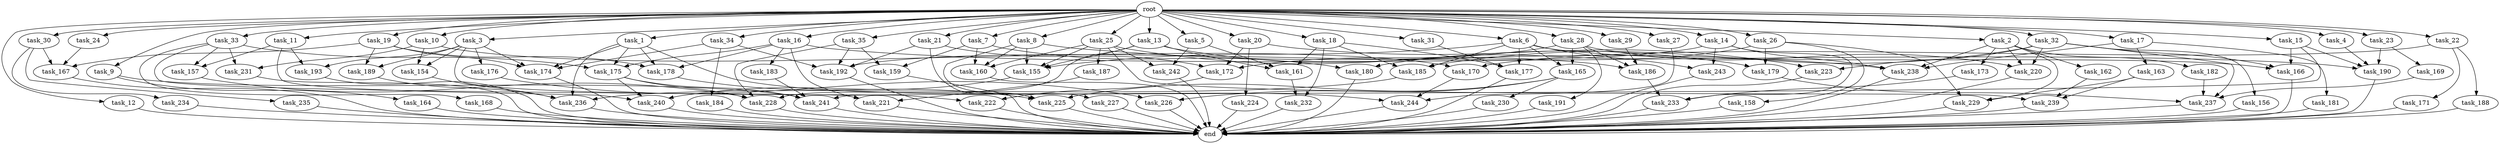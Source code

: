 digraph G {
  task_12 [size="2.048000"];
  task_160 [size="2491081031.680000"];
  task_19 [size="2.048000"];
  task_180 [size="773094113.280000"];
  root [size="0.000000"];
  task_10 [size="2.048000"];
  task_168 [size="429496729.600000"];
  task_18 [size="2.048000"];
  task_189 [size="1821066133.504000"];
  task_183 [size="429496729.600000"];
  task_161 [size="1408749273.088000"];
  task_4 [size="2.048000"];
  task_154 [size="1821066133.504000"];
  task_33 [size="2.048000"];
  task_235 [size="1717986918.400000"];
  task_234 [size="1717986918.400000"];
  task_8 [size="2.048000"];
  task_15 [size="2.048000"];
  task_5 [size="2.048000"];
  end [size="0.000000"];
  task_228 [size="2130303778.816000"];
  task_191 [size="618475290.624000"];
  task_27 [size="2.048000"];
  task_169 [size="1099511627.776000"];
  task_167 [size="2576980377.600000"];
  task_14 [size="2.048000"];
  task_21 [size="2.048000"];
  task_241 [size="1958505086.976000"];
  task_16 [size="2.048000"];
  task_222 [size="2783138807.808000"];
  task_7 [size="2.048000"];
  task_242 [size="309237645.312000"];
  task_227 [size="1717986918.400000"];
  task_225 [size="1185410973.696000"];
  task_221 [size="1700807049.216000"];
  task_26 [size="2.048000"];
  task_177 [size="1322849927.168000"];
  task_239 [size="2164663517.184000"];
  task_17 [size="2.048000"];
  task_193 [size="2783138807.808000"];
  task_158 [size="154618822.656000"];
  task_229 [size="841813590.016000"];
  task_30 [size="2.048000"];
  task_172 [size="1735166787.584000"];
  task_164 [size="274877906.944000"];
  task_226 [size="549755813.888000"];
  task_174 [size="2714419331.072000"];
  task_171 [size="618475290.624000"];
  task_165 [size="773094113.280000"];
  task_179 [size="309237645.312000"];
  task_175 [size="1133871366.144000"];
  task_223 [size="893353197.568000"];
  task_192 [size="4569845202.944000"];
  task_231 [size="858993459.200000"];
  task_220 [size="1305670057.984000"];
  task_166 [size="1202590842.880000"];
  task_31 [size="2.048000"];
  task_170 [size="1047972020.224000"];
  task_2 [size="2.048000"];
  task_237 [size="5772436045.824000"];
  task_35 [size="2.048000"];
  task_3 [size="2.048000"];
  task_187 [size="154618822.656000"];
  task_230 [size="274877906.944000"];
  task_181 [size="618475290.624000"];
  task_162 [size="68719476.736000"];
  task_232 [size="1168231104.512000"];
  task_184 [size="618475290.624000"];
  task_22 [size="2.048000"];
  task_159 [size="2010044694.528000"];
  task_25 [size="2.048000"];
  task_29 [size="2.048000"];
  task_244 [size="1821066133.504000"];
  task_28 [size="2.048000"];
  task_176 [size="1391569403.904000"];
  task_163 [size="618475290.624000"];
  task_182 [size="68719476.736000"];
  task_233 [size="3659312136.192000"];
  task_23 [size="2.048000"];
  task_190 [size="2113123909.632000"];
  task_224 [size="274877906.944000"];
  task_6 [size="2.048000"];
  task_32 [size="2.048000"];
  task_188 [size="618475290.624000"];
  task_20 [size="2.048000"];
  task_243 [size="1872605741.056000"];
  task_238 [size="4123168604.160000"];
  task_9 [size="2.048000"];
  task_236 [size="3934190043.136000"];
  task_155 [size="2181843386.368000"];
  task_1 [size="2.048000"];
  task_185 [size="1872605741.056000"];
  task_156 [size="618475290.624000"];
  task_186 [size="841813590.016000"];
  task_34 [size="2.048000"];
  task_240 [size="2645699854.336000"];
  task_173 [size="68719476.736000"];
  task_157 [size="1821066133.504000"];
  task_178 [size="1133871366.144000"];
  task_13 [size="2.048000"];
  task_24 [size="2.048000"];
  task_11 [size="2.048000"];

  task_12 -> end [size="1.000000"];
  task_160 -> end [size="1.000000"];
  task_19 -> task_167 [size="209715200.000000"];
  task_19 -> task_174 [size="209715200.000000"];
  task_19 -> task_189 [size="209715200.000000"];
  task_19 -> task_178 [size="209715200.000000"];
  task_180 -> end [size="1.000000"];
  root -> task_12 [size="1.000000"];
  root -> task_35 [size="1.000000"];
  root -> task_14 [size="1.000000"];
  root -> task_21 [size="1.000000"];
  root -> task_6 [size="1.000000"];
  root -> task_32 [size="1.000000"];
  root -> task_19 [size="1.000000"];
  root -> task_20 [size="1.000000"];
  root -> task_16 [size="1.000000"];
  root -> task_9 [size="1.000000"];
  root -> task_31 [size="1.000000"];
  root -> task_10 [size="1.000000"];
  root -> task_1 [size="1.000000"];
  root -> task_18 [size="1.000000"];
  root -> task_5 [size="1.000000"];
  root -> task_2 [size="1.000000"];
  root -> task_4 [size="1.000000"];
  root -> task_27 [size="1.000000"];
  root -> task_23 [size="1.000000"];
  root -> task_3 [size="1.000000"];
  root -> task_26 [size="1.000000"];
  root -> task_7 [size="1.000000"];
  root -> task_34 [size="1.000000"];
  root -> task_17 [size="1.000000"];
  root -> task_33 [size="1.000000"];
  root -> task_15 [size="1.000000"];
  root -> task_22 [size="1.000000"];
  root -> task_29 [size="1.000000"];
  root -> task_8 [size="1.000000"];
  root -> task_30 [size="1.000000"];
  root -> task_13 [size="1.000000"];
  root -> task_25 [size="1.000000"];
  root -> task_24 [size="1.000000"];
  root -> task_11 [size="1.000000"];
  root -> task_28 [size="1.000000"];
  task_10 -> task_170 [size="209715200.000000"];
  task_10 -> task_154 [size="209715200.000000"];
  task_10 -> task_231 [size="209715200.000000"];
  task_168 -> end [size="1.000000"];
  task_18 -> task_177 [size="536870912.000000"];
  task_18 -> task_161 [size="536870912.000000"];
  task_18 -> task_185 [size="536870912.000000"];
  task_18 -> task_232 [size="536870912.000000"];
  task_189 -> task_236 [size="536870912.000000"];
  task_183 -> task_241 [size="536870912.000000"];
  task_161 -> task_232 [size="33554432.000000"];
  task_4 -> task_190 [size="75497472.000000"];
  task_154 -> task_236 [size="411041792.000000"];
  task_33 -> task_175 [size="209715200.000000"];
  task_33 -> task_168 [size="209715200.000000"];
  task_33 -> task_157 [size="209715200.000000"];
  task_33 -> task_221 [size="209715200.000000"];
  task_33 -> task_231 [size="209715200.000000"];
  task_235 -> end [size="1.000000"];
  task_234 -> end [size="1.000000"];
  task_8 -> task_155 [size="838860800.000000"];
  task_8 -> task_227 [size="838860800.000000"];
  task_8 -> task_160 [size="838860800.000000"];
  task_8 -> task_238 [size="838860800.000000"];
  task_15 -> task_190 [size="209715200.000000"];
  task_15 -> task_241 [size="209715200.000000"];
  task_15 -> task_166 [size="209715200.000000"];
  task_5 -> task_161 [size="75497472.000000"];
  task_5 -> task_242 [size="75497472.000000"];
  task_228 -> end [size="1.000000"];
  task_191 -> end [size="1.000000"];
  task_27 -> task_244 [size="679477248.000000"];
  task_169 -> task_237 [size="838860800.000000"];
  task_167 -> end [size="1.000000"];
  task_14 -> task_192 [size="838860800.000000"];
  task_14 -> task_243 [size="838860800.000000"];
  task_14 -> task_233 [size="838860800.000000"];
  task_14 -> task_238 [size="838860800.000000"];
  task_21 -> task_172 [size="411041792.000000"];
  task_21 -> task_192 [size="411041792.000000"];
  task_21 -> task_225 [size="411041792.000000"];
  task_241 -> end [size="1.000000"];
  task_16 -> task_183 [size="209715200.000000"];
  task_16 -> task_175 [size="209715200.000000"];
  task_16 -> task_178 [size="209715200.000000"];
  task_16 -> task_221 [size="209715200.000000"];
  task_16 -> task_190 [size="209715200.000000"];
  task_222 -> end [size="1.000000"];
  task_7 -> task_180 [size="301989888.000000"];
  task_7 -> task_160 [size="301989888.000000"];
  task_7 -> task_159 [size="301989888.000000"];
  task_242 -> end [size="1.000000"];
  task_227 -> end [size="1.000000"];
  task_225 -> end [size="1.000000"];
  task_221 -> end [size="1.000000"];
  task_26 -> task_180 [size="75497472.000000"];
  task_26 -> task_158 [size="75497472.000000"];
  task_26 -> task_229 [size="75497472.000000"];
  task_26 -> task_179 [size="75497472.000000"];
  task_177 -> end [size="1.000000"];
  task_239 -> end [size="1.000000"];
  task_17 -> task_163 [size="301989888.000000"];
  task_17 -> task_238 [size="301989888.000000"];
  task_17 -> task_181 [size="301989888.000000"];
  task_193 -> end [size="1.000000"];
  task_158 -> end [size="1.000000"];
  task_229 -> end [size="1.000000"];
  task_30 -> task_235 [size="838860800.000000"];
  task_30 -> task_234 [size="838860800.000000"];
  task_30 -> task_167 [size="838860800.000000"];
  task_172 -> task_222 [size="679477248.000000"];
  task_164 -> end [size="1.000000"];
  task_226 -> end [size="1.000000"];
  task_174 -> end [size="1.000000"];
  task_171 -> end [size="1.000000"];
  task_165 -> task_230 [size="134217728.000000"];
  task_165 -> task_226 [size="134217728.000000"];
  task_165 -> task_225 [size="134217728.000000"];
  task_179 -> task_237 [size="838860800.000000"];
  task_175 -> task_240 [size="75497472.000000"];
  task_175 -> task_241 [size="75497472.000000"];
  task_175 -> task_228 [size="75497472.000000"];
  task_223 -> end [size="1.000000"];
  task_192 -> end [size="1.000000"];
  task_231 -> end [size="1.000000"];
  task_220 -> end [size="1.000000"];
  task_166 -> end [size="1.000000"];
  task_31 -> task_177 [size="33554432.000000"];
  task_170 -> task_244 [size="75497472.000000"];
  task_2 -> task_182 [size="33554432.000000"];
  task_2 -> task_220 [size="33554432.000000"];
  task_2 -> task_173 [size="33554432.000000"];
  task_2 -> task_238 [size="33554432.000000"];
  task_2 -> task_162 [size="33554432.000000"];
  task_2 -> task_229 [size="33554432.000000"];
  task_237 -> end [size="1.000000"];
  task_35 -> task_192 [size="679477248.000000"];
  task_35 -> task_228 [size="679477248.000000"];
  task_35 -> task_159 [size="679477248.000000"];
  task_3 -> task_222 [size="679477248.000000"];
  task_3 -> task_174 [size="679477248.000000"];
  task_3 -> task_193 [size="679477248.000000"];
  task_3 -> task_154 [size="679477248.000000"];
  task_3 -> task_189 [size="679477248.000000"];
  task_3 -> task_176 [size="679477248.000000"];
  task_187 -> task_221 [size="411041792.000000"];
  task_230 -> end [size="1.000000"];
  task_181 -> end [size="1.000000"];
  task_162 -> task_239 [size="679477248.000000"];
  task_232 -> end [size="1.000000"];
  task_184 -> end [size="1.000000"];
  task_22 -> task_170 [size="301989888.000000"];
  task_22 -> task_171 [size="301989888.000000"];
  task_22 -> task_188 [size="301989888.000000"];
  task_159 -> end [size="1.000000"];
  task_25 -> task_155 [size="75497472.000000"];
  task_25 -> task_160 [size="75497472.000000"];
  task_25 -> task_179 [size="75497472.000000"];
  task_25 -> task_187 [size="75497472.000000"];
  task_25 -> task_239 [size="75497472.000000"];
  task_25 -> task_242 [size="75497472.000000"];
  task_29 -> task_186 [size="33554432.000000"];
  task_244 -> end [size="1.000000"];
  task_28 -> task_172 [size="301989888.000000"];
  task_28 -> task_165 [size="301989888.000000"];
  task_28 -> task_186 [size="301989888.000000"];
  task_28 -> task_220 [size="301989888.000000"];
  task_28 -> task_191 [size="301989888.000000"];
  task_176 -> task_226 [size="134217728.000000"];
  task_163 -> task_239 [size="301989888.000000"];
  task_163 -> task_229 [size="301989888.000000"];
  task_182 -> task_237 [size="838860800.000000"];
  task_233 -> end [size="1.000000"];
  task_23 -> task_190 [size="536870912.000000"];
  task_23 -> task_169 [size="536870912.000000"];
  task_190 -> end [size="1.000000"];
  task_224 -> end [size="1.000000"];
  task_6 -> task_155 [size="75497472.000000"];
  task_6 -> task_165 [size="75497472.000000"];
  task_6 -> task_166 [size="75497472.000000"];
  task_6 -> task_177 [size="75497472.000000"];
  task_6 -> task_243 [size="75497472.000000"];
  task_6 -> task_185 [size="75497472.000000"];
  task_32 -> task_156 [size="301989888.000000"];
  task_32 -> task_220 [size="301989888.000000"];
  task_32 -> task_166 [size="301989888.000000"];
  task_32 -> task_237 [size="301989888.000000"];
  task_32 -> task_223 [size="301989888.000000"];
  task_32 -> task_185 [size="301989888.000000"];
  task_188 -> end [size="1.000000"];
  task_20 -> task_172 [size="134217728.000000"];
  task_20 -> task_223 [size="134217728.000000"];
  task_20 -> task_224 [size="134217728.000000"];
  task_243 -> end [size="1.000000"];
  task_238 -> end [size="1.000000"];
  task_9 -> task_241 [size="134217728.000000"];
  task_9 -> task_164 [size="134217728.000000"];
  task_236 -> end [size="1.000000"];
  task_155 -> task_240 [size="536870912.000000"];
  task_1 -> task_236 [size="134217728.000000"];
  task_1 -> task_175 [size="134217728.000000"];
  task_1 -> task_244 [size="134217728.000000"];
  task_1 -> task_174 [size="134217728.000000"];
  task_1 -> task_178 [size="134217728.000000"];
  task_185 -> task_236 [size="838860800.000000"];
  task_156 -> end [size="1.000000"];
  task_186 -> task_233 [size="411041792.000000"];
  task_34 -> task_184 [size="301989888.000000"];
  task_34 -> task_192 [size="301989888.000000"];
  task_34 -> task_174 [size="301989888.000000"];
  task_240 -> end [size="1.000000"];
  task_173 -> task_233 [size="536870912.000000"];
  task_157 -> task_228 [size="209715200.000000"];
  task_178 -> task_225 [size="33554432.000000"];
  task_13 -> task_155 [size="75497472.000000"];
  task_13 -> task_161 [size="75497472.000000"];
  task_13 -> task_186 [size="75497472.000000"];
  task_13 -> task_228 [size="75497472.000000"];
  task_24 -> task_167 [size="209715200.000000"];
  task_11 -> task_240 [size="679477248.000000"];
  task_11 -> task_157 [size="679477248.000000"];
  task_11 -> task_193 [size="679477248.000000"];
}
